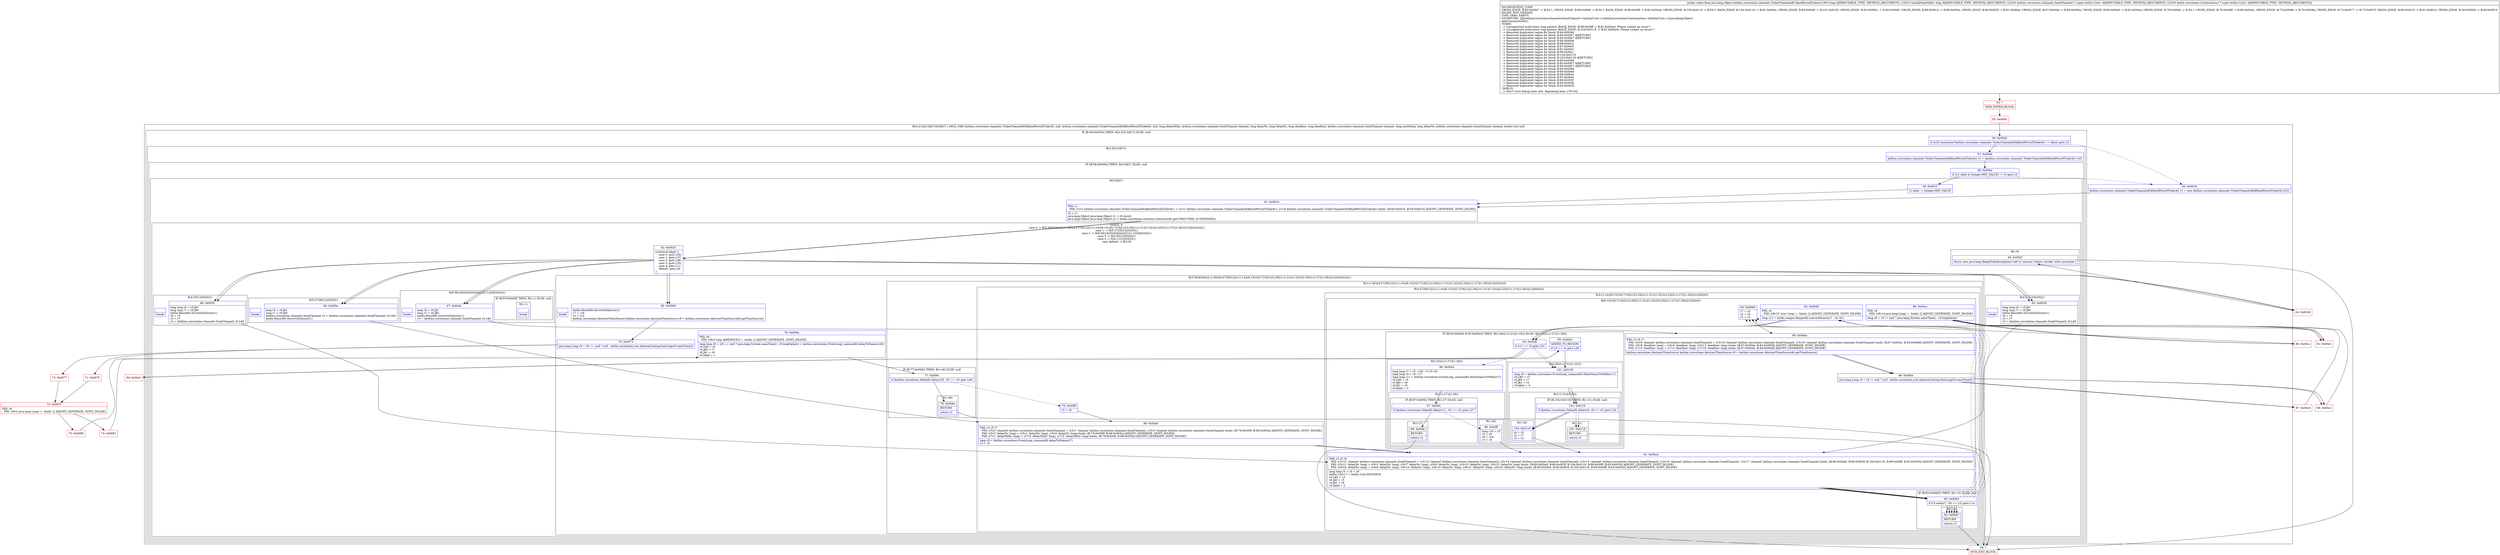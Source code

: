 digraph "CFG forkotlinx.coroutines.channels.TickerChannelsKt.fixedPeriodTicker(JJLkotlinx\/coroutines\/channels\/SendChannel;Lkotlin\/coroutines\/Continuation;)Ljava\/lang\/Object;" {
subgraph cluster_Region_2009364602 {
label = "R(4:(2:3|(3:5|6|7))|50|6|7) | DECL_VAR: kotlinx.coroutines.channels.TickerChannelsKt$fixedPeriodTicker$1 null, kotlinx.coroutines.channels.TickerChannelsKt$fixedPeriodTicker$1 null, long delayMillis, kotlinx.coroutines.channels.SendChannel channel, long delayNs, long delayNs, long deadline, long deadline, kotlinx.coroutines.channels.SendChannel channel, long nextDelay, long delayNs, kotlinx.coroutines.channels.SendChannel channel, kotlin.Unit null\l";
node [shape=record,color=blue];
subgraph cluster_IfRegion_195986014 {
label = "IF [B:56:0x0004] THEN: R(2:3|(3:5|6|7)) ELSE: null";
node [shape=record,color=blue];
Node_56 [shape=record,label="{56\:\ 0x0004|if ((r23 instanceof kotlinx.coroutines.channels.TickerChannelsKt$fixedPeriodTicker$1) != false) goto L3\l}"];
subgraph cluster_Region_1024627154 {
label = "R(2:3|(3:5|6|7))";
node [shape=record,color=blue];
Node_57 [shape=record,label="{57\:\ 0x0006|kotlinx.coroutines.channels.TickerChannelsKt$fixedPeriodTicker$1 r1 = (kotlinx.coroutines.channels.TickerChannelsKt$fixedPeriodTicker$1) r23\l}"];
subgraph cluster_IfRegion_321384506 {
label = "IF [B:58:0x000e] THEN: R(3:5|6|7) ELSE: null";
node [shape=record,color=blue];
Node_58 [shape=record,label="{58\:\ 0x000e|if ((r1.label & Integer.MIN_VALUE) != 0) goto L5\l}"];
subgraph cluster_Region_28180002 {
label = "R(3:5|6|7)";
node [shape=record,color=blue];
Node_59 [shape=record,label="{59\:\ 0x0010|r1.label \-= Integer.MIN_VALUE\l}"];
Node_61 [shape=record,label="{61\:\ 0x001b|PHI: r1 \l  PHI: (r1v2 kotlinx.coroutines.channels.TickerChannelsKt$fixedPeriodTicker$1) = (r1v1 kotlinx.coroutines.channels.TickerChannelsKt$fixedPeriodTicker$1), (r1v6 kotlinx.coroutines.channels.TickerChannelsKt$fixedPeriodTicker$1) binds: [B:60:0x0016, B:59:0x0010] A[DONT_GENERATE, DONT_INLINE]\l|r0 = r1\ljava.lang.Object java.lang.Object r1 = r0.result\ljava.lang.Object java.lang.Object r2 = kotlin.coroutines.intrinsics.IntrinsicsKt.getCOROUTINE_SUSPENDED()\l}"];
subgraph cluster_SwitchRegion_2016472261 {
label = "Switch: 6
 case 0 -> R(5:39|40|44|(2:(1:46)|(4:47|38|12|(2:(1:14)|(8:15|16|17|19|21|(2:29|(2:(1:31)|(1:32)))(2:25|(2:(1:27)|(1:28)))|12|(0)(0)))))|1)
 case 1 -> R(5:37|38|12|(0)(0)|1)
 case 2 -> R(9:36|16|(0)(0)|(0)(0)|21|(1:1)|29|(0)(0)|1)
 case 3 -> R(4:35|12|(0)(0)|1)
 case 4 -> R(4:11|12|(0)(0)|1)
 case default -> R(1:9)";
node [shape=record,color=blue];
Node_62 [shape=record,label="{62\:\ 0x0025|switch(r0.label) \{\l    case 0: goto L39;\l    case 1: goto L37;\l    case 2: goto L36;\l    case 3: goto L35;\l    case 4: goto L11;\l    default: goto L8;\l\}\l}"];
subgraph cluster_Region_753093649 {
label = "R(5:39|40|44|(2:(1:46)|(4:47|38|12|(2:(1:14)|(8:15|16|17|19|21|(2:29|(2:(1:31)|(1:32)))(2:25|(2:(1:27)|(1:28)))|12|(0)(0)))))|1)";
node [shape=record,color=blue];
Node_69 [shape=record,label="{69\:\ 0x0066|kotlin.ResultKt.throwOnFailure(r1)\lr7 = r18\lr3 = r22\lkotlinx.coroutines.AbstractTimeSource kotlinx.coroutines.AbstractTimeSource r9 = kotlinx.coroutines.AbstractTimeSourceKt.getTimeSource()\l}"];
Node_70 [shape=record,label="{70\:\ 0x0073|java.lang.Long r9 = r9 == null ? null : kotlin.coroutines.jvm.internal.boxing.boxLong(r9.nanoTime())\l}"];
Node_76 [shape=record,label="{76\:\ 0x008a|PHI: r9 \l  PHI: (r9v5 long A[REMOVE]) =  binds: [] A[DONT_GENERATE, DONT_INLINE]\l|long long r9 = (r9 == null ? java.lang.System.nanoTime() : r9.longValue()) + kotlinx.coroutines.EventLoop_commonKt.delayToNanos(r20)\lr0.L$0 = r3\lr0.J$0 = r7\lr0.J$1 = r9\lr0.label = 1\l}"];
subgraph cluster_Region_1483360849 {
label = "R(2:(1:46)|(4:47|38|12|(2:(1:14)|(8:15|16|17|19|21|(2:29|(2:(1:31)|(1:32)))(2:25|(2:(1:27)|(1:28)))|12|(0)(0)))))";
node [shape=record,color=blue];
subgraph cluster_IfRegion_97961054 {
label = "IF [B:77:0x009c] THEN: R(1:46) ELSE: null";
node [shape=record,color=blue];
Node_77 [shape=record,label="{77\:\ 0x009c|if (kotlinx.coroutines.DelayKt.delay(r20, r0) == r2) goto L46\l}"];
subgraph cluster_Region_1082713087 {
label = "R(1:46)";
node [shape=record,color=blue];
Node_78 [shape=record,label="{78\:\ 0x009e|RETURN\l|return r2\l}"];
}
}
subgraph cluster_Region_1810134568 {
label = "R(4:47|38|12|(2:(1:14)|(8:15|16|17|19|21|(2:29|(2:(1:31)|(1:32)))(2:25|(2:(1:27)|(1:28)))|12|(0)(0))))";
node [shape=record,color=blue];
Node_79 [shape=record,label="{79\:\ 0x009f|r5 = r9\l}"];
Node_80 [shape=record,label="{80\:\ 0x00a0|PHI: r3 r5 r7 \l  PHI: (r3v2 'channel' kotlinx.coroutines.channels.SendChannel) = (r3v1 'channel' kotlinx.coroutines.channels.SendChannel), (r3v4 'channel' kotlinx.coroutines.channels.SendChannel) binds: [B:79:0x009f, B:68:0x005a] A[DONT_GENERATE, DONT_INLINE]\l  PHI: (r5v3 'delayNs' long) = (r5v2 'delayNs' long), (r5v4 'delayNs' long) binds: [B:79:0x009f, B:68:0x005a] A[DONT_GENERATE, DONT_INLINE]\l  PHI: (r7v1 'delayMillis' long) = (r7v0 'delayMillis' long), (r7v2 'delayMillis' long) binds: [B:79:0x009f, B:68:0x005a] A[DONT_GENERATE, DONT_INLINE]\l|long r9 = kotlinx.coroutines.EventLoop_commonKt.delayToNanos(r7)\lr3 = r3\l}"];
Node_81 [shape=record,label="{81\:\ 0x00a4|PHI: r3 r5 r9 \l  PHI: (r3v10 'channel' kotlinx.coroutines.channels.SendChannel) = (r3v13 'channel' kotlinx.coroutines.channels.SendChannel), (r3v14 'channel' kotlinx.coroutines.channels.SendChannel), (r3v15 'channel' kotlinx.coroutines.channels.SendChannel), (r3v16 'channel' kotlinx.coroutines.channels.SendChannel), (r3v17 'channel' kotlinx.coroutines.channels.SendChannel) binds: [B:80:0x00a0, B:66:0x003f, B:104:0x0119, B:99:0x00ff, B:65:0x0030] A[DONT_GENERATE, DONT_INLINE]\l  PHI: (r5v11 'delayNs' long) = (r5v3 'delayNs' long), (r5v7 'delayNs' long), (r5v9 'delayNs' long), (r5v10 'delayNs' long), (r5v15 'delayNs' long) binds: [B:80:0x00a0, B:66:0x003f, B:104:0x0119, B:99:0x00ff, B:65:0x0030] A[DONT_GENERATE, DONT_INLINE]\l  PHI: (r9v24 'delayNs' long) = (r9v9 'delayNs' long), (r9v10 'delayNs' long), (r9v19 'delayNs' long), (r9v21 'delayNs' long), (r9v25 'delayNs' long) binds: [B:80:0x00a0, B:66:0x003f, B:104:0x0119, B:99:0x00ff, B:65:0x0030] A[DONT_GENERATE, DONT_INLINE]\l|long long r5 = r5 + r9\lkotlin.Unit r7 = kotlin.Unit.INSTANCE\lr0.L$0 = r3\lr0.J$0 = r5\lr0.J$1 = r9\lr0.label = 2\l}"];
subgraph cluster_Region_1423741458 {
label = "R(2:(1:14)|(8:15|16|17|19|21|(2:29|(2:(1:31)|(1:32)))(2:25|(2:(1:27)|(1:28)))|12|(0)(0)))";
node [shape=record,color=blue];
subgraph cluster_IfRegion_340650325 {
label = "IF [B:82:0x00b5] THEN: R(1:14) ELSE: null";
node [shape=record,color=blue];
Node_82 [shape=record,label="{82\:\ 0x00b5|if (r3.send(r7, r0) == r2) goto L14\l}"];
subgraph cluster_Region_1941087201 {
label = "R(1:14)";
node [shape=record,color=blue];
Node_83 [shape=record,label="{83\:\ 0x00b7|RETURN\l|return r2\l}"];
}
}
subgraph cluster_Region_1168194691 {
label = "R(8:15|16|17|19|21|(2:29|(2:(1:31)|(1:32)))(2:25|(2:(1:27)|(1:28)))|12|(0)(0))";
node [shape=record,color=blue];
Node_84 [shape=record,label="{84\:\ 0x00b8|r7 = r5\lr5 = r9\lr3 = r3\l}"];
Node_85 [shape=record,label="{85\:\ 0x00ba|PHI: r3 r5 r7 \l  PHI: (r3v9 'channel' kotlinx.coroutines.channels.SendChannel) = (r3v18 'channel' kotlinx.coroutines.channels.SendChannel), (r3v19 'channel' kotlinx.coroutines.channels.SendChannel) binds: [B:67:0x004e, B:84:0x00b8] A[DONT_GENERATE, DONT_INLINE]\l  PHI: (r5v8 'deadline' long) = (r5v5 'deadline' long), (r5v13 'deadline' long) binds: [B:67:0x004e, B:84:0x00b8] A[DONT_GENERATE, DONT_INLINE]\l  PHI: (r7v5 'deadline' long) = (r7v3 'deadline' long), (r7v10 'deadline' long) binds: [B:67:0x004e, B:84:0x00b8] A[DONT_GENERATE, DONT_INLINE]\l|kotlinx.coroutines.AbstractTimeSource kotlinx.coroutines.AbstractTimeSource r9 = kotlinx.coroutines.AbstractTimeSourceKt.getTimeSource()\l}"];
Node_86 [shape=record,label="{86\:\ 0x00be|java.lang.Long r9 = r9 != null ? null : kotlin.coroutines.jvm.internal.boxing.boxLong(r9.nanoTime())\l}"];
Node_89 [shape=record,label="{89\:\ 0x00ca|PHI: r9 \l  PHI: (r9v14 java.lang.Long) =  binds: [] A[DONT_GENERATE, DONT_INLINE]\l|long r9 = r9 != null ? java.lang.System.nanoTime() : r9.longValue()\l}"];
Node_92 [shape=record,label="{92\:\ 0x00d5|PHI: r9 \l  PHI: (r9v16 'now' long) =  binds: [] A[DONT_GENERATE, DONT_INLINE]\l|long r11 = kotlin.ranges.RangesKt.coerceAtLeast(r7 \- r9, 0L)\l}"];
subgraph cluster_IfRegion_420829205 {
label = "IF [B:93:0x00df, B:95:0x00e3] THEN: R(2:29|(2:(1:31)|(1:32))) ELSE: R(2:25|(2:(1:27)|(1:28)))";
node [shape=record,color=blue];
Node_93 [shape=record,label="{93\:\ 0x00df|if (r11 == 0) goto L23\l}"];
Node_95 [shape=record,label="{95\:\ 0x00e3|ADDED_TO_REGION\l|if (r5 == 0) goto L29\l}"];
subgraph cluster_Region_578337801 {
label = "R(2:29|(2:(1:31)|(1:32)))";
node [shape=record,color=blue];
Node_101 [shape=record,label="{101\:\ 0x0105|long r9 = kotlinx.coroutines.EventLoop_commonKt.delayNanosToMillis(r11)\lr0.L$0 = r3\lr0.J$0 = r7\lr0.J$1 = r5\lr0.label = 4\l}"];
subgraph cluster_Region_731858597 {
label = "R(2:(1:31)|(1:32))";
node [shape=record,color=blue];
subgraph cluster_IfRegion_289372204 {
label = "IF [B:102:0x0116] THEN: R(1:31) ELSE: null";
node [shape=record,color=blue];
Node_102 [shape=record,label="{102\:\ 0x0116|if (kotlinx.coroutines.DelayKt.delay(r9, r0) != r2) goto L32\l}"];
subgraph cluster_Region_1334814981 {
label = "R(1:31)";
node [shape=record,color=blue];
Node_103 [shape=record,label="{103\:\ 0x0118|RETURN\l|return r2\l}"];
}
}
subgraph cluster_Region_1318490201 {
label = "R(1:32)";
node [shape=record,color=blue];
Node_104 [shape=record,label="{104\:\ 0x0119|r9 = r5\lr5 = r7\lr3 = r3\l}"];
}
}
}
subgraph cluster_Region_1495402773 {
label = "R(2:25|(2:(1:27)|(1:28)))";
node [shape=record,color=blue];
Node_96 [shape=record,label="{96\:\ 0x00e5|long long r7 = r5 \- ((r9 \- r7) % r5)\llong long r9 = r9 + r7\llong long r11 = kotlinx.coroutines.EventLoop_commonKt.delayNanosToMillis(r7)\lr0.L$0 = r3\lr0.J$0 = r9\lr0.J$1 = r5\lr0.label = 3\l}"];
subgraph cluster_Region_118867404 {
label = "R(2:(1:27)|(1:28))";
node [shape=record,color=blue];
subgraph cluster_IfRegion_584995877 {
label = "IF [B:97:0x00fc] THEN: R(1:27) ELSE: null";
node [shape=record,color=blue];
Node_97 [shape=record,label="{97\:\ 0x00fc|if (kotlinx.coroutines.DelayKt.delay(r11, r0) == r2) goto L27\l}"];
subgraph cluster_Region_1225131421 {
label = "R(1:27)";
node [shape=record,color=blue];
Node_98 [shape=record,label="{98\:\ 0x00fe|RETURN\l|return r2\l}"];
}
}
subgraph cluster_Region_685608897 {
label = "R(1:28)";
node [shape=record,color=blue];
Node_99 [shape=record,label="{99\:\ 0x00ff|long r16 = r5\lr5 = r9\lr9 = r16\lr3 = r3\l}"];
}
}
}
}
Node_81 [shape=record,label="{81\:\ 0x00a4|PHI: r3 r5 r9 \l  PHI: (r3v10 'channel' kotlinx.coroutines.channels.SendChannel) = (r3v13 'channel' kotlinx.coroutines.channels.SendChannel), (r3v14 'channel' kotlinx.coroutines.channels.SendChannel), (r3v15 'channel' kotlinx.coroutines.channels.SendChannel), (r3v16 'channel' kotlinx.coroutines.channels.SendChannel), (r3v17 'channel' kotlinx.coroutines.channels.SendChannel) binds: [B:80:0x00a0, B:66:0x003f, B:104:0x0119, B:99:0x00ff, B:65:0x0030] A[DONT_GENERATE, DONT_INLINE]\l  PHI: (r5v11 'delayNs' long) = (r5v3 'delayNs' long), (r5v7 'delayNs' long), (r5v9 'delayNs' long), (r5v10 'delayNs' long), (r5v15 'delayNs' long) binds: [B:80:0x00a0, B:66:0x003f, B:104:0x0119, B:99:0x00ff, B:65:0x0030] A[DONT_GENERATE, DONT_INLINE]\l  PHI: (r9v24 'delayNs' long) = (r9v9 'delayNs' long), (r9v10 'delayNs' long), (r9v19 'delayNs' long), (r9v21 'delayNs' long), (r9v25 'delayNs' long) binds: [B:80:0x00a0, B:66:0x003f, B:104:0x0119, B:99:0x00ff, B:65:0x0030] A[DONT_GENERATE, DONT_INLINE]\l|long long r5 = r5 + r9\lkotlin.Unit r7 = kotlin.Unit.INSTANCE\lr0.L$0 = r3\lr0.J$0 = r5\lr0.J$1 = r9\lr0.label = 2\l}"];
subgraph cluster_IfRegion_792052227 {
label = "IF [B:82:0x00b5] THEN: R(0) ELSE: R(0)";
node [shape=record,color=blue];
Node_82 [shape=record,label="{82\:\ 0x00b5|if (r3.send(r7, r0) == r2) goto L14\l}"];
subgraph cluster_Region_229064637 {
label = "R(0)";
node [shape=record,color=blue];
}
subgraph cluster_Region_1037787161 {
label = "R(0)";
node [shape=record,color=blue];
}
}
}
}
}
}
Node_InsnContainer_1822471017 [shape=record,label="{|break\l}"];
}
subgraph cluster_Region_1721113681 {
label = "R(5:37|38|12|(0)(0)|1)";
node [shape=record,color=blue];
Node_68 [shape=record,label="{68\:\ 0x005a|long r5 = r0.J$1\llong r7 = r0.J$0\lkotlinx.coroutines.channels.SendChannel r3 = (kotlinx.coroutines.channels.SendChannel) r0.L$0\lkotlin.ResultKt.throwOnFailure(r1)\l}"];
Node_80 [shape=record,label="{80\:\ 0x00a0|PHI: r3 r5 r7 \l  PHI: (r3v2 'channel' kotlinx.coroutines.channels.SendChannel) = (r3v1 'channel' kotlinx.coroutines.channels.SendChannel), (r3v4 'channel' kotlinx.coroutines.channels.SendChannel) binds: [B:79:0x009f, B:68:0x005a] A[DONT_GENERATE, DONT_INLINE]\l  PHI: (r5v3 'delayNs' long) = (r5v2 'delayNs' long), (r5v4 'delayNs' long) binds: [B:79:0x009f, B:68:0x005a] A[DONT_GENERATE, DONT_INLINE]\l  PHI: (r7v1 'delayMillis' long) = (r7v0 'delayMillis' long), (r7v2 'delayMillis' long) binds: [B:79:0x009f, B:68:0x005a] A[DONT_GENERATE, DONT_INLINE]\l|long r9 = kotlinx.coroutines.EventLoop_commonKt.delayToNanos(r7)\lr3 = r3\l}"];
Node_81 [shape=record,label="{81\:\ 0x00a4|PHI: r3 r5 r9 \l  PHI: (r3v10 'channel' kotlinx.coroutines.channels.SendChannel) = (r3v13 'channel' kotlinx.coroutines.channels.SendChannel), (r3v14 'channel' kotlinx.coroutines.channels.SendChannel), (r3v15 'channel' kotlinx.coroutines.channels.SendChannel), (r3v16 'channel' kotlinx.coroutines.channels.SendChannel), (r3v17 'channel' kotlinx.coroutines.channels.SendChannel) binds: [B:80:0x00a0, B:66:0x003f, B:104:0x0119, B:99:0x00ff, B:65:0x0030] A[DONT_GENERATE, DONT_INLINE]\l  PHI: (r5v11 'delayNs' long) = (r5v3 'delayNs' long), (r5v7 'delayNs' long), (r5v9 'delayNs' long), (r5v10 'delayNs' long), (r5v15 'delayNs' long) binds: [B:80:0x00a0, B:66:0x003f, B:104:0x0119, B:99:0x00ff, B:65:0x0030] A[DONT_GENERATE, DONT_INLINE]\l  PHI: (r9v24 'delayNs' long) = (r9v9 'delayNs' long), (r9v10 'delayNs' long), (r9v19 'delayNs' long), (r9v21 'delayNs' long), (r9v25 'delayNs' long) binds: [B:80:0x00a0, B:66:0x003f, B:104:0x0119, B:99:0x00ff, B:65:0x0030] A[DONT_GENERATE, DONT_INLINE]\l|long long r5 = r5 + r9\lkotlin.Unit r7 = kotlin.Unit.INSTANCE\lr0.L$0 = r3\lr0.J$0 = r5\lr0.J$1 = r9\lr0.label = 2\l}"];
subgraph cluster_IfRegion_909710298 {
label = "IF [B:82:0x00b5] THEN: R(0) ELSE: R(0)";
node [shape=record,color=blue];
Node_82 [shape=record,label="{82\:\ 0x00b5|if (r3.send(r7, r0) == r2) goto L14\l}"];
subgraph cluster_Region_1160913044 {
label = "R(0)";
node [shape=record,color=blue];
}
subgraph cluster_Region_1910289752 {
label = "R(0)";
node [shape=record,color=blue];
}
}
Node_InsnContainer_392284370 [shape=record,label="{|break\l}"];
}
subgraph cluster_Region_2058380474 {
label = "R(9:36|16|(0)(0)|(0)(0)|21|(1:1)|29|(0)(0)|1)";
node [shape=record,color=blue];
Node_67 [shape=record,label="{67\:\ 0x004e|long r5 = r0.J$1\llong r7 = r0.J$0\lkotlin.ResultKt.throwOnFailure(r1)\lr3 = (kotlinx.coroutines.channels.SendChannel) r0.L$0\l}"];
Node_85 [shape=record,label="{85\:\ 0x00ba|PHI: r3 r5 r7 \l  PHI: (r3v9 'channel' kotlinx.coroutines.channels.SendChannel) = (r3v18 'channel' kotlinx.coroutines.channels.SendChannel), (r3v19 'channel' kotlinx.coroutines.channels.SendChannel) binds: [B:67:0x004e, B:84:0x00b8] A[DONT_GENERATE, DONT_INLINE]\l  PHI: (r5v8 'deadline' long) = (r5v5 'deadline' long), (r5v13 'deadline' long) binds: [B:67:0x004e, B:84:0x00b8] A[DONT_GENERATE, DONT_INLINE]\l  PHI: (r7v5 'deadline' long) = (r7v3 'deadline' long), (r7v10 'deadline' long) binds: [B:67:0x004e, B:84:0x00b8] A[DONT_GENERATE, DONT_INLINE]\l|kotlinx.coroutines.AbstractTimeSource kotlinx.coroutines.AbstractTimeSource r9 = kotlinx.coroutines.AbstractTimeSourceKt.getTimeSource()\l}"];
subgraph cluster_IfRegion_447269982 {
label = "IF [B:86:0x00be] THEN: R(0) ELSE: R(0)";
node [shape=record,color=blue];
Node_86 [shape=record,label="{86\:\ 0x00be|java.lang.Long r9 = r9 != null ? null : kotlin.coroutines.jvm.internal.boxing.boxLong(r9.nanoTime())\l}"];
subgraph cluster_Region_2117274284 {
label = "R(0)";
node [shape=record,color=blue];
}
subgraph cluster_Region_709997438 {
label = "R(0)";
node [shape=record,color=blue];
}
}
subgraph cluster_IfRegion_1669011579 {
label = "IF [B:89:0x00ca] THEN: R(0) ELSE: R(0)";
node [shape=record,color=blue];
Node_89 [shape=record,label="{89\:\ 0x00ca|PHI: r9 \l  PHI: (r9v14 java.lang.Long) =  binds: [] A[DONT_GENERATE, DONT_INLINE]\l|long r9 = r9 != null ? java.lang.System.nanoTime() : r9.longValue()\l}"];
subgraph cluster_Region_1051964697 {
label = "R(0)";
node [shape=record,color=blue];
}
subgraph cluster_Region_663608645 {
label = "R(0)";
node [shape=record,color=blue];
}
}
Node_92 [shape=record,label="{92\:\ 0x00d5|PHI: r9 \l  PHI: (r9v16 'now' long) =  binds: [] A[DONT_GENERATE, DONT_INLINE]\l|long r11 = kotlin.ranges.RangesKt.coerceAtLeast(r7 \- r9, 0L)\l}"];
subgraph cluster_IfRegion_1567784817 {
label = "IF [B:93:0x00df] THEN: R(1:1) ELSE: null";
node [shape=record,color=blue];
Node_93 [shape=record,label="{93\:\ 0x00df|if (r11 == 0) goto L23\l}"];
subgraph cluster_Region_1091421554 {
label = "R(1:1)";
node [shape=record,color=blue];
Node_InsnContainer_1717585006 [shape=record,label="{|break\l}"];
}
}
Node_101 [shape=record,label="{101\:\ 0x0105|long r9 = kotlinx.coroutines.EventLoop_commonKt.delayNanosToMillis(r11)\lr0.L$0 = r3\lr0.J$0 = r7\lr0.J$1 = r5\lr0.label = 4\l}"];
subgraph cluster_IfRegion_2073334837 {
label = "IF [B:102:0x0116] THEN: R(0) ELSE: R(0)";
node [shape=record,color=blue];
Node_102 [shape=record,label="{102\:\ 0x0116|if (kotlinx.coroutines.DelayKt.delay(r9, r0) != r2) goto L32\l}"];
subgraph cluster_Region_1163411142 {
label = "R(0)";
node [shape=record,color=blue];
}
subgraph cluster_Region_217494749 {
label = "R(0)";
node [shape=record,color=blue];
}
}
Node_InsnContainer_603965028 [shape=record,label="{|break\l}"];
}
subgraph cluster_Region_758545282 {
label = "R(4:35|12|(0)(0)|1)";
node [shape=record,color=blue];
Node_66 [shape=record,label="{66\:\ 0x003f|long long r5 = r0.J$1\llong long r7 = r0.J$0\lkotlin.ResultKt.throwOnFailure(r1)\lr9 = r5\lr5 = r7\lr3 = (kotlinx.coroutines.channels.SendChannel) r0.L$0\l}"];
Node_81 [shape=record,label="{81\:\ 0x00a4|PHI: r3 r5 r9 \l  PHI: (r3v10 'channel' kotlinx.coroutines.channels.SendChannel) = (r3v13 'channel' kotlinx.coroutines.channels.SendChannel), (r3v14 'channel' kotlinx.coroutines.channels.SendChannel), (r3v15 'channel' kotlinx.coroutines.channels.SendChannel), (r3v16 'channel' kotlinx.coroutines.channels.SendChannel), (r3v17 'channel' kotlinx.coroutines.channels.SendChannel) binds: [B:80:0x00a0, B:66:0x003f, B:104:0x0119, B:99:0x00ff, B:65:0x0030] A[DONT_GENERATE, DONT_INLINE]\l  PHI: (r5v11 'delayNs' long) = (r5v3 'delayNs' long), (r5v7 'delayNs' long), (r5v9 'delayNs' long), (r5v10 'delayNs' long), (r5v15 'delayNs' long) binds: [B:80:0x00a0, B:66:0x003f, B:104:0x0119, B:99:0x00ff, B:65:0x0030] A[DONT_GENERATE, DONT_INLINE]\l  PHI: (r9v24 'delayNs' long) = (r9v9 'delayNs' long), (r9v10 'delayNs' long), (r9v19 'delayNs' long), (r9v21 'delayNs' long), (r9v25 'delayNs' long) binds: [B:80:0x00a0, B:66:0x003f, B:104:0x0119, B:99:0x00ff, B:65:0x0030] A[DONT_GENERATE, DONT_INLINE]\l|long long r5 = r5 + r9\lkotlin.Unit r7 = kotlin.Unit.INSTANCE\lr0.L$0 = r3\lr0.J$0 = r5\lr0.J$1 = r9\lr0.label = 2\l}"];
subgraph cluster_IfRegion_1408174653 {
label = "IF [B:82:0x00b5] THEN: R(0) ELSE: R(0)";
node [shape=record,color=blue];
Node_82 [shape=record,label="{82\:\ 0x00b5|if (r3.send(r7, r0) == r2) goto L14\l}"];
subgraph cluster_Region_1196995905 {
label = "R(0)";
node [shape=record,color=blue];
}
subgraph cluster_Region_1139936610 {
label = "R(0)";
node [shape=record,color=blue];
}
}
Node_InsnContainer_2048596381 [shape=record,label="{|break\l}"];
}
subgraph cluster_Region_713240910 {
label = "R(4:11|12|(0)(0)|1)";
node [shape=record,color=blue];
Node_65 [shape=record,label="{65\:\ 0x0030|long long r5 = r0.J$1\llong long r7 = r0.J$0\lkotlin.ResultKt.throwOnFailure(r1)\lr9 = r5\lr5 = r7\lr3 = (kotlinx.coroutines.channels.SendChannel) r0.L$0\l}"];
Node_81 [shape=record,label="{81\:\ 0x00a4|PHI: r3 r5 r9 \l  PHI: (r3v10 'channel' kotlinx.coroutines.channels.SendChannel) = (r3v13 'channel' kotlinx.coroutines.channels.SendChannel), (r3v14 'channel' kotlinx.coroutines.channels.SendChannel), (r3v15 'channel' kotlinx.coroutines.channels.SendChannel), (r3v16 'channel' kotlinx.coroutines.channels.SendChannel), (r3v17 'channel' kotlinx.coroutines.channels.SendChannel) binds: [B:80:0x00a0, B:66:0x003f, B:104:0x0119, B:99:0x00ff, B:65:0x0030] A[DONT_GENERATE, DONT_INLINE]\l  PHI: (r5v11 'delayNs' long) = (r5v3 'delayNs' long), (r5v7 'delayNs' long), (r5v9 'delayNs' long), (r5v10 'delayNs' long), (r5v15 'delayNs' long) binds: [B:80:0x00a0, B:66:0x003f, B:104:0x0119, B:99:0x00ff, B:65:0x0030] A[DONT_GENERATE, DONT_INLINE]\l  PHI: (r9v24 'delayNs' long) = (r9v9 'delayNs' long), (r9v10 'delayNs' long), (r9v19 'delayNs' long), (r9v21 'delayNs' long), (r9v25 'delayNs' long) binds: [B:80:0x00a0, B:66:0x003f, B:104:0x0119, B:99:0x00ff, B:65:0x0030] A[DONT_GENERATE, DONT_INLINE]\l|long long r5 = r5 + r9\lkotlin.Unit r7 = kotlin.Unit.INSTANCE\lr0.L$0 = r3\lr0.J$0 = r5\lr0.J$1 = r9\lr0.label = 2\l}"];
subgraph cluster_IfRegion_1969831191 {
label = "IF [B:82:0x00b5] THEN: R(0) ELSE: R(0)";
node [shape=record,color=blue];
Node_82 [shape=record,label="{82\:\ 0x00b5|if (r3.send(r7, r0) == r2) goto L14\l}"];
subgraph cluster_Region_654982236 {
label = "R(0)";
node [shape=record,color=blue];
}
subgraph cluster_Region_637167425 {
label = "R(0)";
node [shape=record,color=blue];
}
}
Node_InsnContainer_1982920577 [shape=record,label="{|break\l}"];
}
subgraph cluster_Region_1413861163 {
label = "R(1:9)";
node [shape=record,color=blue];
Node_64 [shape=record,label="{64\:\ 0x002f|throw new java.lang.IllegalStateException(\"call to 'resume' before 'invoke' with coroutine\")\l}"];
}
}
}
}
}
}
Node_60 [shape=record,label="{60\:\ 0x0016|kotlinx.coroutines.channels.TickerChannelsKt$fixedPeriodTicker$1 r1 = new kotlinx.coroutines.channels.TickerChannelsKt$fixedPeriodTicker$1(r23)\l}"];
Node_61 [shape=record,label="{61\:\ 0x001b|PHI: r1 \l  PHI: (r1v2 kotlinx.coroutines.channels.TickerChannelsKt$fixedPeriodTicker$1) = (r1v1 kotlinx.coroutines.channels.TickerChannelsKt$fixedPeriodTicker$1), (r1v6 kotlinx.coroutines.channels.TickerChannelsKt$fixedPeriodTicker$1) binds: [B:60:0x0016, B:59:0x0010] A[DONT_GENERATE, DONT_INLINE]\l|r0 = r1\ljava.lang.Object java.lang.Object r1 = r0.result\ljava.lang.Object java.lang.Object r2 = kotlin.coroutines.intrinsics.IntrinsicsKt.getCOROUTINE_SUSPENDED()\l}"];
subgraph cluster_SwitchRegion_1805492819 {
label = "Switch: 0";
node [shape=record,color=blue];
Node_62 [shape=record,label="{62\:\ 0x0025|switch(r0.label) \{\l    case 0: goto L39;\l    case 1: goto L37;\l    case 2: goto L36;\l    case 3: goto L35;\l    case 4: goto L11;\l    default: goto L8;\l\}\l}"];
}
}
Node_53 [shape=record,color=red,label="{53\:\ ?|MTH_ENTER_BLOCK\l}"];
Node_55 [shape=record,color=red,label="{55\:\ 0x0000}"];
Node_63 [shape=record,color=red,label="{63\:\ 0x0028}"];
Node_54 [shape=record,color=red,label="{54\:\ ?|MTH_EXIT_BLOCK\l}"];
Node_87 [shape=record,color=red,label="{87\:\ 0x00c0}"];
Node_90 [shape=record,color=red,label="{90\:\ 0x00cc}"];
Node_94 [shape=record,color=red,label="{94\:\ 0x00e1}"];
Node_91 [shape=record,color=red,label="{91\:\ 0x00d1}"];
Node_88 [shape=record,color=red,label="{88\:\ 0x00c2}"];
Node_71 [shape=record,color=red,label="{71\:\ 0x0075}"];
Node_73 [shape=record,color=red,label="{73\:\ 0x007f|PHI: r9 \l  PHI: (r9v3 java.lang.Long) =  binds: [] A[DONT_GENERATE, DONT_INLINE]\l}"];
Node_74 [shape=record,color=red,label="{74\:\ 0x0081}"];
Node_75 [shape=record,color=red,label="{75\:\ 0x0086}"];
Node_72 [shape=record,color=red,label="{72\:\ 0x0077}"];
MethodNode[shape=record,label="{public static final java.lang.Object kotlinx.coroutines.channels.TickerChannelsKt.fixedPeriodTicker((r18v0 long A[IMMUTABLE_TYPE, METHOD_ARGUMENT]), (r20v0 'initialDelayMillis' long A[IMMUTABLE_TYPE, METHOD_ARGUMENT]), (r22v0 kotlinx.coroutines.channels.SendChannel\<? super kotlin.Unit\> A[IMMUTABLE_TYPE, METHOD_ARGUMENT]), (r23v0 kotlin.coroutines.Continuation\<? super kotlin.Unit\> A[IMMUTABLE_TYPE, METHOD_ARGUMENT]))  | INCONSISTENT_CODE\lCROSS_EDGE: B:83:0x00b7 \-\> B:54:?, CROSS_EDGE: B:98:0x00fe \-\> B:54:?, BACK_EDGE: B:99:0x00ff \-\> B:81:0x00a4, CROSS_EDGE: B:103:0x0118 \-\> B:54:?, BACK_EDGE: B:104:0x0119 \-\> B:81:0x00a4, CROSS_EDGE: B:93:0x00df \-\> B:101:0x0105, CROSS_EDGE: B:91:0x00d1 \-\> B:92:0x00d5, CROSS_EDGE: B:88:0x00c2 \-\> B:89:0x00ca, CROSS_EDGE: B:66:0x003f \-\> B:81:0x00a4, CROSS_EDGE: B:67:0x004e \-\> B:85:0x00ba, CROSS_EDGE: B:80:0x00a0 \-\> B:81:0x00a4, CROSS_EDGE: B:78:0x009e \-\> B:54:?, CROSS_EDGE: B:79:0x009f \-\> B:80:0x00a0, CROSS_EDGE: B:75:0x0086 \-\> B:76:0x008a, CROSS_EDGE: B:72:0x0077 \-\> B:73:0x007f, CROSS_EDGE: B:60:0x0016 \-\> B:61:0x001b, CROSS_EDGE: B:56:0x0004 \-\> B:60:0x0016\lINLINE_NOT_NEEDED\lTYPE_VARS: EMPTY\lSIGNATURE: (JJLkotlinx\/coroutines\/channels\/SendChannel\<\-Lkotlin\/Unit;\>;Lkotlin\/coroutines\/Continuation\<\-Lkotlin\/Unit;\>;)Ljava\/lang\/Object;\lJadxCommentsAttr\{\l WARN: \l \-\> Unsupported multi\-entry loop pattern (BACK_EDGE: B:99:0x00ff \-\> B:81:0x00a4). Please submit an issue!!!\l \-\> Unsupported multi\-entry loop pattern (BACK_EDGE: B:104:0x0119 \-\> B:81:0x00a4). Please submit an issue!!!\l \-\> Removed duplicated region for block: B:84:0x00b8 \l \-\> Removed duplicated region for block: B:83:0x00b7 A[RETURN]\l \-\> Removed duplicated region for block: B:83:0x00b7 A[RETURN]\l \-\> Removed duplicated region for block: B:84:0x00b8 \l \-\> Removed duplicated region for block: B:88:0x00c2 \l \-\> Removed duplicated region for block: B:87:0x00c0 \l \-\> Removed duplicated region for block: B:91:0x00d1 \l \-\> Removed duplicated region for block: B:90:0x00cc \l \-\> Removed duplicated region for block: B:104:0x0119 \l \-\> Removed duplicated region for block: B:103:0x0118 A[RETURN]\l \-\> Removed duplicated region for block: B:84:0x00b8 \l \-\> Removed duplicated region for block: B:83:0x00b7 A[RETURN]\l \-\> Removed duplicated region for block: B:83:0x00b7 A[RETURN]\l \-\> Removed duplicated region for block: B:84:0x00b8 \l \-\> Removed duplicated region for block: B:69:0x0066 \l \-\> Removed duplicated region for block: B:68:0x005a \l \-\> Removed duplicated region for block: B:67:0x004e \l \-\> Removed duplicated region for block: B:66:0x003f \l \-\> Removed duplicated region for block: B:65:0x0030 \l \-\> Removed duplicated region for block: B:63:0x0028 \l DEBUG: \l \-\> Don't trust debug lines info. Repeating lines: [78=6]\}\l}"];
MethodNode -> Node_53;Node_56 -> Node_57;
Node_56 -> Node_60[style=dashed];
Node_57 -> Node_58;
Node_58 -> Node_59;
Node_58 -> Node_60[style=dashed];
Node_59 -> Node_61;
Node_61 -> Node_62;
Node_62 -> Node_63;
Node_62 -> Node_65;
Node_62 -> Node_66;
Node_62 -> Node_67;
Node_62 -> Node_68;
Node_62 -> Node_69;
Node_69 -> Node_70;
Node_70 -> Node_71;
Node_70 -> Node_72;
Node_76 -> Node_77;
Node_77 -> Node_78;
Node_77 -> Node_79[style=dashed];
Node_78 -> Node_54;
Node_79 -> Node_80;
Node_80 -> Node_81;
Node_81 -> Node_82;
Node_82 -> Node_83;
Node_82 -> Node_84[style=dashed];
Node_83 -> Node_54;
Node_84 -> Node_85;
Node_85 -> Node_86;
Node_86 -> Node_87;
Node_86 -> Node_88;
Node_89 -> Node_90;
Node_89 -> Node_91;
Node_92 -> Node_93;
Node_93 -> Node_94;
Node_93 -> Node_101[style=dashed];
Node_95 -> Node_96[style=dashed];
Node_95 -> Node_101;
Node_101 -> Node_102;
Node_102 -> Node_103[style=dashed];
Node_102 -> Node_104;
Node_103 -> Node_54;
Node_104 -> Node_81;
Node_96 -> Node_97;
Node_97 -> Node_98;
Node_97 -> Node_99[style=dashed];
Node_98 -> Node_54;
Node_99 -> Node_81;
Node_81 -> Node_82;
Node_82 -> Node_83;
Node_82 -> Node_84[style=dashed];
Node_68 -> Node_80;
Node_80 -> Node_81;
Node_81 -> Node_82;
Node_82 -> Node_83;
Node_82 -> Node_84[style=dashed];
Node_67 -> Node_85;
Node_85 -> Node_86;
Node_86 -> Node_87;
Node_86 -> Node_88;
Node_89 -> Node_90;
Node_89 -> Node_91;
Node_92 -> Node_93;
Node_93 -> Node_94;
Node_93 -> Node_101[style=dashed];
Node_101 -> Node_102;
Node_102 -> Node_103[style=dashed];
Node_102 -> Node_104;
Node_66 -> Node_81;
Node_81 -> Node_82;
Node_82 -> Node_83;
Node_82 -> Node_84[style=dashed];
Node_65 -> Node_81;
Node_81 -> Node_82;
Node_82 -> Node_83;
Node_82 -> Node_84[style=dashed];
Node_64 -> Node_54;
Node_60 -> Node_61;
Node_61 -> Node_62;
Node_62 -> Node_63;
Node_62 -> Node_65;
Node_62 -> Node_66;
Node_62 -> Node_67;
Node_62 -> Node_68;
Node_62 -> Node_69;
Node_53 -> Node_55;
Node_55 -> Node_56;
Node_63 -> Node_64;
Node_87 -> Node_89;
Node_90 -> Node_92;
Node_94 -> Node_95;
Node_91 -> Node_92;
Node_88 -> Node_89;
Node_71 -> Node_73;
Node_73 -> Node_74;
Node_73 -> Node_75;
Node_74 -> Node_76;
Node_75 -> Node_76;
Node_72 -> Node_73;
}


